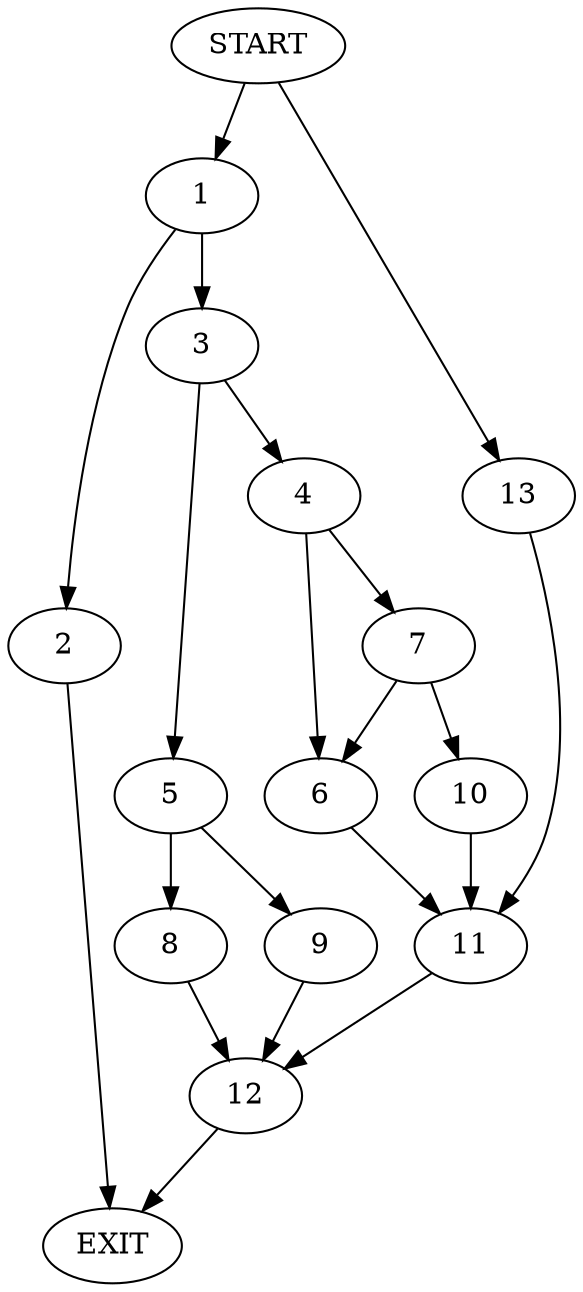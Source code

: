 digraph {
0 [label="START"]
14 [label="EXIT"]
0 -> 1
1 -> 2
1 -> 3
2 -> 14
3 -> 4
3 -> 5
4 -> 6
4 -> 7
5 -> 8
5 -> 9
7 -> 6
7 -> 10
6 -> 11
10 -> 11
11 -> 12
0 -> 13
13 -> 11
12 -> 14
8 -> 12
9 -> 12
}
